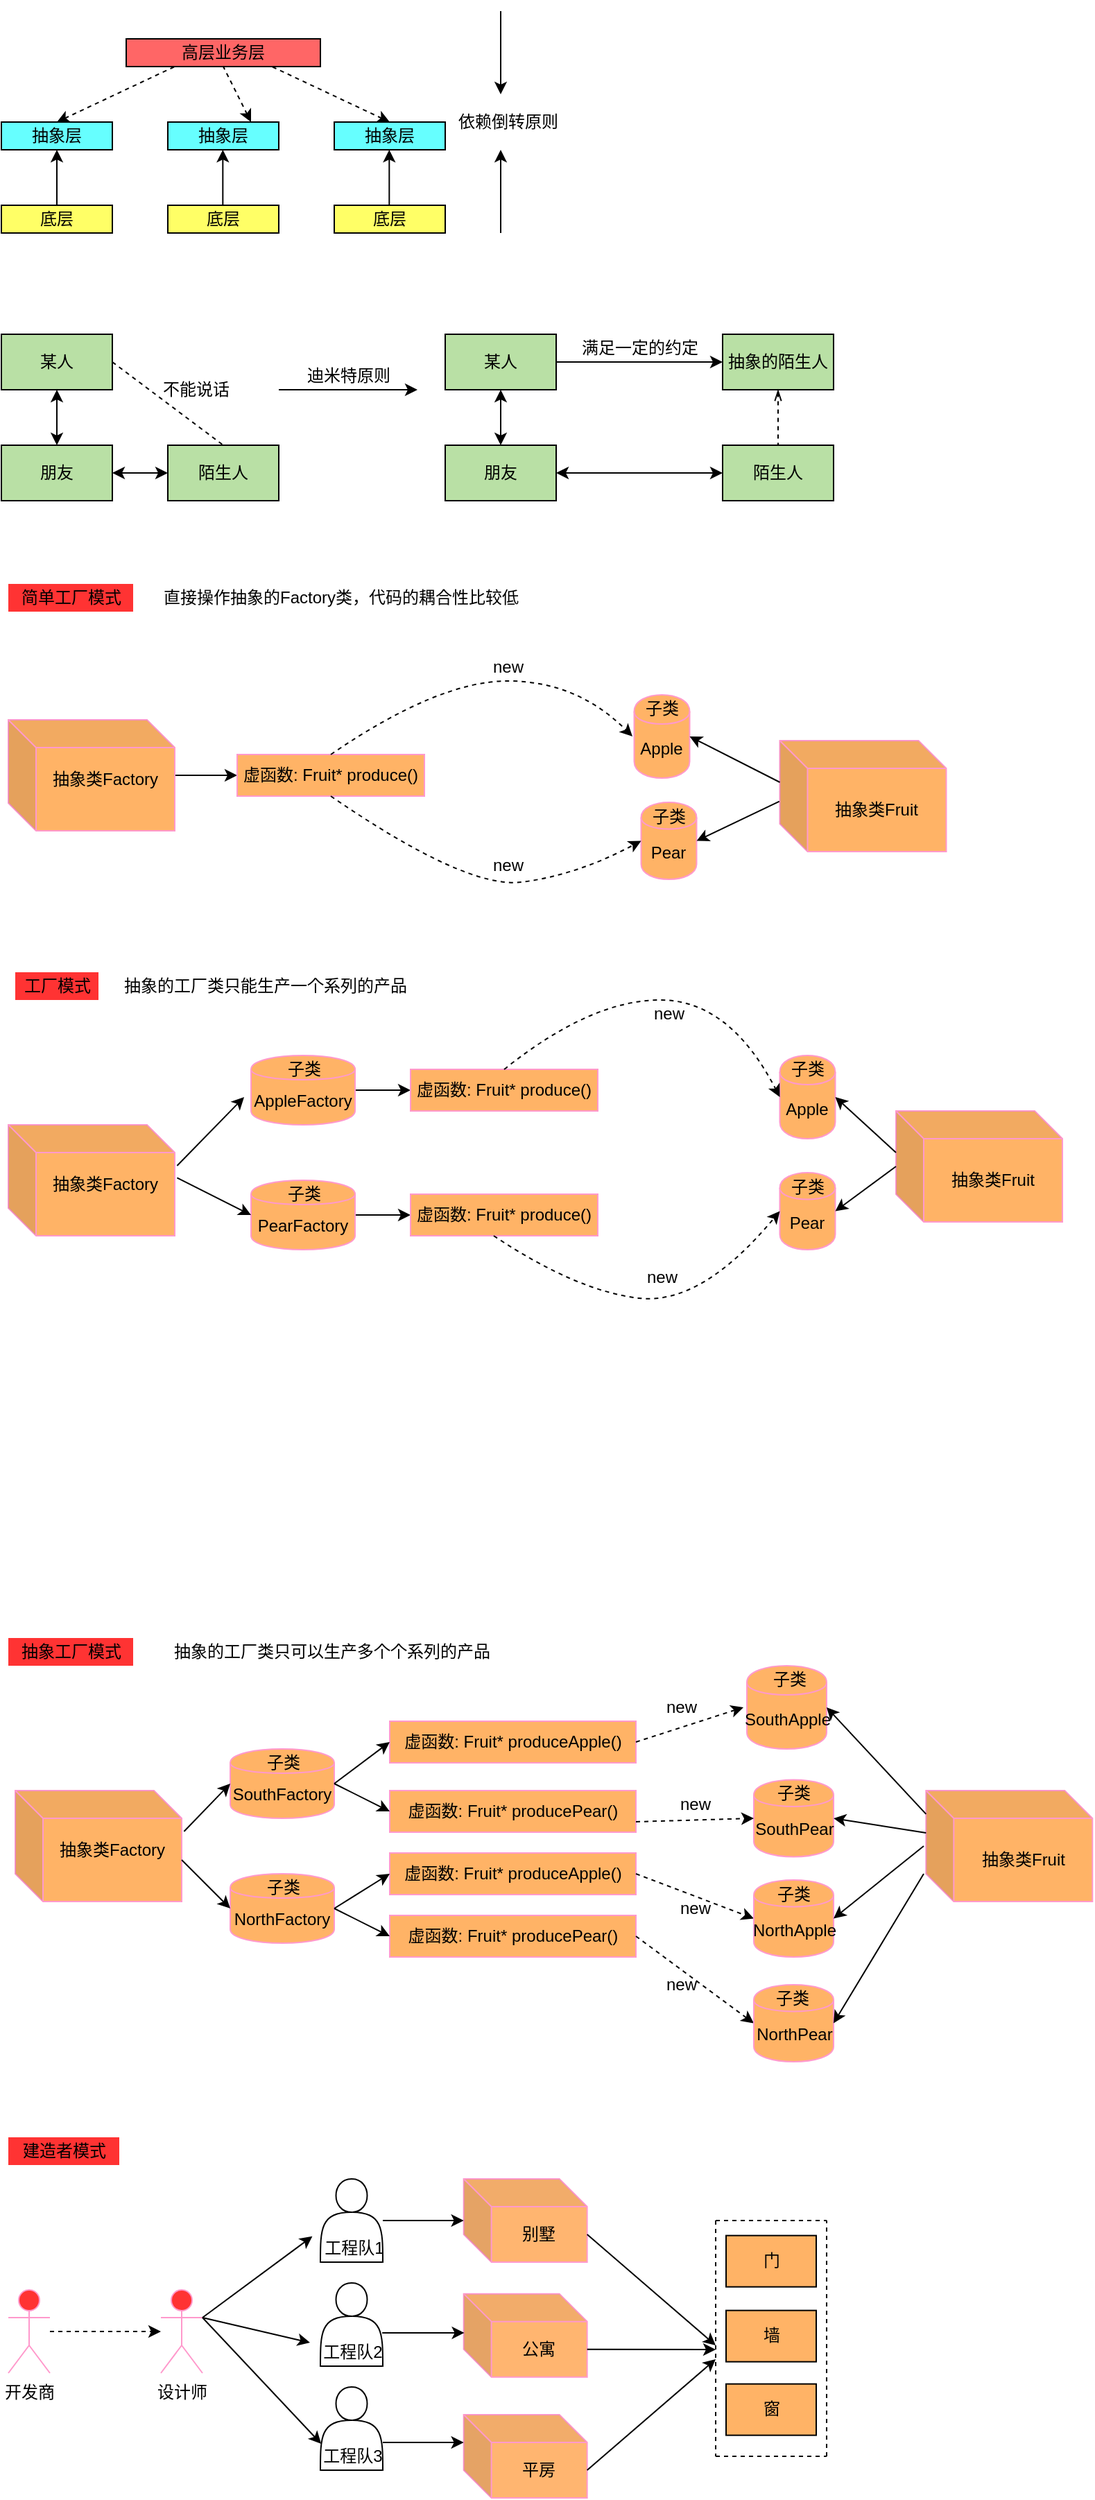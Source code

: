 <mxfile version="12.6.5" type="device"><diagram id="0Rqmov3k4fxTprWcnkDz" name="第 1 页"><mxGraphModel dx="1024" dy="596" grid="1" gridSize="10" guides="1" tooltips="1" connect="1" arrows="1" fold="1" page="1" pageScale="1" pageWidth="827" pageHeight="1169" math="0" shadow="0"><root><mxCell id="0"/><mxCell id="1" parent="0"/><mxCell id="hl5wMHQcUPIi8zYRTDHa-1" value="高层业务层" style="rounded=0;whiteSpace=wrap;html=1;fillColor=#FF6666;" parent="1" vertex="1"><mxGeometry x="125" y="27" width="140" height="20" as="geometry"/></mxCell><mxCell id="hl5wMHQcUPIi8zYRTDHa-2" value="&lt;div style=&quot;color: rgb(212 , 212 , 212) ; background-color: rgb(30 , 30 , 30) ; font-family: &amp;#34;consolas&amp;#34; , &amp;#34;courier new&amp;#34; , monospace ; font-size: 14px ; line-height: 19px ; white-space: pre&quot;&gt;&lt;br&gt;&lt;/div&gt;" style="text;html=1;align=center;verticalAlign=middle;resizable=0;points=[];autosize=1;" parent="1" vertex="1"><mxGeometry x="146" y="77" width="20" height="20" as="geometry"/></mxCell><mxCell id="hl5wMHQcUPIi8zYRTDHa-4" value="抽象层" style="rounded=0;whiteSpace=wrap;html=1;fillColor=#66FFFF;" parent="1" vertex="1"><mxGeometry x="35" y="87" width="80" height="20" as="geometry"/></mxCell><mxCell id="hl5wMHQcUPIi8zYRTDHa-7" value="抽象层" style="rounded=0;whiteSpace=wrap;html=1;fillColor=#66FFFF;" parent="1" vertex="1"><mxGeometry x="155" y="87" width="80" height="20" as="geometry"/></mxCell><mxCell id="hl5wMHQcUPIi8zYRTDHa-8" value="抽象层" style="rounded=0;whiteSpace=wrap;html=1;fillColor=#66FFFF;" parent="1" vertex="1"><mxGeometry x="275.0" y="87" width="80" height="20" as="geometry"/></mxCell><mxCell id="hl5wMHQcUPIi8zYRTDHa-11" value="底层" style="rounded=0;whiteSpace=wrap;html=1;fillColor=#FFFF66;" parent="1" vertex="1"><mxGeometry x="35" y="147" width="80" height="20" as="geometry"/></mxCell><mxCell id="hl5wMHQcUPIi8zYRTDHa-12" value="底层" style="rounded=0;whiteSpace=wrap;html=1;fillColor=#FFFF66;" parent="1" vertex="1"><mxGeometry x="155" y="147" width="80" height="20" as="geometry"/></mxCell><mxCell id="hl5wMHQcUPIi8zYRTDHa-13" value="底层" style="rounded=0;whiteSpace=wrap;html=1;fillColor=#FFFF66;" parent="1" vertex="1"><mxGeometry x="275" y="147" width="80" height="20" as="geometry"/></mxCell><mxCell id="hl5wMHQcUPIi8zYRTDHa-14" value="" style="endArrow=none;dashed=1;html=1;startArrow=classic;startFill=1;exitX=0.75;exitY=0;exitDx=0;exitDy=0;entryX=0.5;entryY=1;entryDx=0;entryDy=0;" parent="1" source="hl5wMHQcUPIi8zYRTDHa-7" target="hl5wMHQcUPIi8zYRTDHa-1" edge="1"><mxGeometry width="50" height="50" relative="1" as="geometry"><mxPoint x="5" y="87" as="sourcePoint"/><mxPoint x="55" y="37" as="targetPoint"/></mxGeometry></mxCell><mxCell id="hl5wMHQcUPIi8zYRTDHa-16" value="" style="endArrow=none;dashed=1;html=1;startArrow=classic;startFill=1;entryX=0.25;entryY=1;entryDx=0;entryDy=0;" parent="1" target="hl5wMHQcUPIi8zYRTDHa-1" edge="1"><mxGeometry width="50" height="50" relative="1" as="geometry"><mxPoint x="75.0" y="87" as="sourcePoint"/><mxPoint x="125.0" y="37" as="targetPoint"/></mxGeometry></mxCell><mxCell id="hl5wMHQcUPIi8zYRTDHa-18" value="" style="endArrow=none;dashed=1;html=1;startArrow=classic;startFill=1;exitX=0.5;exitY=0;exitDx=0;exitDy=0;entryX=0.75;entryY=1;entryDx=0;entryDy=0;" parent="1" source="hl5wMHQcUPIi8zYRTDHa-8" target="hl5wMHQcUPIi8zYRTDHa-1" edge="1"><mxGeometry width="50" height="50" relative="1" as="geometry"><mxPoint x="225" y="97" as="sourcePoint"/><mxPoint x="205" y="57" as="targetPoint"/></mxGeometry></mxCell><mxCell id="hl5wMHQcUPIi8zYRTDHa-19" value="" style="endArrow=classic;html=1;entryX=0.5;entryY=1;entryDx=0;entryDy=0;exitX=0.5;exitY=0;exitDx=0;exitDy=0;" parent="1" source="hl5wMHQcUPIi8zYRTDHa-11" target="hl5wMHQcUPIi8zYRTDHa-4" edge="1"><mxGeometry width="50" height="50" relative="1" as="geometry"><mxPoint x="-25" y="187" as="sourcePoint"/><mxPoint x="25" y="137" as="targetPoint"/></mxGeometry></mxCell><mxCell id="hl5wMHQcUPIi8zYRTDHa-20" value="" style="endArrow=classic;html=1;entryX=0.5;entryY=1;entryDx=0;entryDy=0;exitX=0.5;exitY=0;exitDx=0;exitDy=0;" parent="1" edge="1"><mxGeometry width="50" height="50" relative="1" as="geometry"><mxPoint x="194.66" y="147" as="sourcePoint"/><mxPoint x="194.66" y="107" as="targetPoint"/></mxGeometry></mxCell><mxCell id="hl5wMHQcUPIi8zYRTDHa-21" value="" style="endArrow=classic;html=1;entryX=0.5;entryY=1;entryDx=0;entryDy=0;exitX=0.5;exitY=0;exitDx=0;exitDy=0;" parent="1" edge="1"><mxGeometry width="50" height="50" relative="1" as="geometry"><mxPoint x="314.66" y="147" as="sourcePoint"/><mxPoint x="314.66" y="107" as="targetPoint"/></mxGeometry></mxCell><mxCell id="hl5wMHQcUPIi8zYRTDHa-22" value="" style="endArrow=classic;html=1;" parent="1" edge="1"><mxGeometry width="50" height="50" relative="1" as="geometry"><mxPoint x="395" y="167" as="sourcePoint"/><mxPoint x="395" y="107" as="targetPoint"/></mxGeometry></mxCell><mxCell id="hl5wMHQcUPIi8zYRTDHa-23" value="" style="endArrow=classic;html=1;" parent="1" edge="1"><mxGeometry width="50" height="50" relative="1" as="geometry"><mxPoint x="395" y="7" as="sourcePoint"/><mxPoint x="395" y="67" as="targetPoint"/></mxGeometry></mxCell><mxCell id="hl5wMHQcUPIi8zYRTDHa-24" value="依赖倒转原则" style="text;html=1;align=center;verticalAlign=middle;resizable=0;points=[];autosize=1;rotation=0;" parent="1" vertex="1"><mxGeometry x="355" y="77" width="90" height="20" as="geometry"/></mxCell><mxCell id="hl5wMHQcUPIi8zYRTDHa-27" value="迪米特原则" style="text;html=1;align=center;verticalAlign=middle;resizable=0;points=[];autosize=1;" parent="1" vertex="1"><mxGeometry x="245" y="260" width="80" height="20" as="geometry"/></mxCell><mxCell id="hl5wMHQcUPIi8zYRTDHa-28" value="某人" style="rounded=0;whiteSpace=wrap;html=1;fillColor=#B9E0A5;" parent="1" vertex="1"><mxGeometry x="35" y="240" width="80" height="40" as="geometry"/></mxCell><mxCell id="hl5wMHQcUPIi8zYRTDHa-34" value="" style="edgeStyle=orthogonalEdgeStyle;rounded=0;orthogonalLoop=1;jettySize=auto;html=1;startArrow=classic;startFill=1;" parent="1" source="hl5wMHQcUPIi8zYRTDHa-29" target="hl5wMHQcUPIi8zYRTDHa-30" edge="1"><mxGeometry relative="1" as="geometry"/></mxCell><mxCell id="hl5wMHQcUPIi8zYRTDHa-35" value="" style="edgeStyle=orthogonalEdgeStyle;rounded=0;orthogonalLoop=1;jettySize=auto;html=1;startArrow=classic;startFill=1;" parent="1" source="hl5wMHQcUPIi8zYRTDHa-29" target="hl5wMHQcUPIi8zYRTDHa-28" edge="1"><mxGeometry relative="1" as="geometry"/></mxCell><mxCell id="hl5wMHQcUPIi8zYRTDHa-29" value="朋友" style="rounded=0;whiteSpace=wrap;html=1;fillColor=#B9E0A5;" parent="1" vertex="1"><mxGeometry x="35" y="320" width="80" height="40" as="geometry"/></mxCell><mxCell id="hl5wMHQcUPIi8zYRTDHa-30" value="陌生人" style="rounded=0;whiteSpace=wrap;html=1;fillColor=#B9E0A5;" parent="1" vertex="1"><mxGeometry x="155" y="320" width="80" height="40" as="geometry"/></mxCell><mxCell id="hl5wMHQcUPIi8zYRTDHa-37" value="" style="endArrow=none;dashed=1;html=1;exitX=1;exitY=0.5;exitDx=0;exitDy=0;entryX=0.5;entryY=0;entryDx=0;entryDy=0;" parent="1" source="hl5wMHQcUPIi8zYRTDHa-28" target="hl5wMHQcUPIi8zYRTDHa-30" edge="1"><mxGeometry width="50" height="50" relative="1" as="geometry"><mxPoint x="205" y="310" as="sourcePoint"/><mxPoint x="255" y="260" as="targetPoint"/></mxGeometry></mxCell><mxCell id="hl5wMHQcUPIi8zYRTDHa-38" value="不能说话" style="text;html=1;align=center;verticalAlign=middle;resizable=0;points=[];autosize=1;" parent="1" vertex="1"><mxGeometry x="145" y="270" width="60" height="20" as="geometry"/></mxCell><mxCell id="hl5wMHQcUPIi8zYRTDHa-39" value="某人" style="rounded=0;whiteSpace=wrap;html=1;fillColor=#B9E0A5;" parent="1" vertex="1"><mxGeometry x="355" y="240" width="80" height="40" as="geometry"/></mxCell><mxCell id="hl5wMHQcUPIi8zYRTDHa-40" value="" style="edgeStyle=orthogonalEdgeStyle;rounded=0;orthogonalLoop=1;jettySize=auto;html=1;startArrow=classic;startFill=1;" parent="1" source="hl5wMHQcUPIi8zYRTDHa-42" target="hl5wMHQcUPIi8zYRTDHa-43" edge="1"><mxGeometry relative="1" as="geometry"/></mxCell><mxCell id="hl5wMHQcUPIi8zYRTDHa-41" value="" style="edgeStyle=orthogonalEdgeStyle;rounded=0;orthogonalLoop=1;jettySize=auto;html=1;startArrow=classic;startFill=1;" parent="1" source="hl5wMHQcUPIi8zYRTDHa-42" target="hl5wMHQcUPIi8zYRTDHa-39" edge="1"><mxGeometry relative="1" as="geometry"/></mxCell><mxCell id="hl5wMHQcUPIi8zYRTDHa-42" value="朋友" style="rounded=0;whiteSpace=wrap;html=1;fillColor=#B9E0A5;" parent="1" vertex="1"><mxGeometry x="355" y="320" width="80" height="40" as="geometry"/></mxCell><mxCell id="hl5wMHQcUPIi8zYRTDHa-43" value="陌生人" style="rounded=0;whiteSpace=wrap;html=1;fillColor=#B9E0A5;" parent="1" vertex="1"><mxGeometry x="555" y="320" width="80" height="40" as="geometry"/></mxCell><mxCell id="hl5wMHQcUPIi8zYRTDHa-46" value="抽象的陌生人" style="rounded=0;whiteSpace=wrap;html=1;fillColor=#B9E0A5;" parent="1" vertex="1"><mxGeometry x="555" y="240" width="80" height="40" as="geometry"/></mxCell><mxCell id="hl5wMHQcUPIi8zYRTDHa-47" value="" style="endArrow=none;dashed=1;html=1;entryX=0.5;entryY=0;entryDx=0;entryDy=0;startArrow=openThin;startFill=0;exitX=0.5;exitY=1;exitDx=0;exitDy=0;" parent="1" source="hl5wMHQcUPIi8zYRTDHa-46" target="hl5wMHQcUPIi8zYRTDHa-43" edge="1"><mxGeometry width="50" height="50" relative="1" as="geometry"><mxPoint x="625" y="300" as="sourcePoint"/><mxPoint x="675" y="300" as="targetPoint"/></mxGeometry></mxCell><mxCell id="hl5wMHQcUPIi8zYRTDHa-53" value="" style="endArrow=classic;html=1;exitX=1;exitY=0.5;exitDx=0;exitDy=0;entryX=0;entryY=0.5;entryDx=0;entryDy=0;" parent="1" source="hl5wMHQcUPIi8zYRTDHa-39" target="hl5wMHQcUPIi8zYRTDHa-46" edge="1"><mxGeometry width="50" height="50" relative="1" as="geometry"><mxPoint x="455" y="300" as="sourcePoint"/><mxPoint x="505" y="250" as="targetPoint"/></mxGeometry></mxCell><mxCell id="hl5wMHQcUPIi8zYRTDHa-54" value="" style="endArrow=classic;html=1;" parent="1" edge="1"><mxGeometry width="50" height="50" relative="1" as="geometry"><mxPoint x="235" y="280" as="sourcePoint"/><mxPoint x="335" y="280" as="targetPoint"/></mxGeometry></mxCell><mxCell id="hl5wMHQcUPIi8zYRTDHa-55" value="满足一定的约定" style="text;html=1;align=center;verticalAlign=middle;resizable=0;points=[];autosize=1;" parent="1" vertex="1"><mxGeometry x="445" y="240" width="100" height="20" as="geometry"/></mxCell><mxCell id="uh3SBF58TxBP9ncWVFRR-1" value="简单工厂模式" style="text;html=1;align=center;verticalAlign=middle;resizable=0;points=[];autosize=1;fillColor=#FF3333;" parent="1" vertex="1"><mxGeometry x="40" y="420" width="90" height="20" as="geometry"/></mxCell><mxCell id="uh3SBF58TxBP9ncWVFRR-2" value="抽象类Fruit" style="shape=cube;whiteSpace=wrap;html=1;boundedLbl=1;backgroundOutline=1;darkOpacity=0.05;darkOpacity2=0.1;fillColor=#FFB366;shadow=0;strokeColor=#FF99CC;" parent="1" vertex="1"><mxGeometry x="596.25" y="533" width="120" height="80" as="geometry"/></mxCell><mxCell id="uh3SBF58TxBP9ncWVFRR-3" value="Apple" style="shape=cylinder;whiteSpace=wrap;html=1;boundedLbl=1;backgroundOutline=1;shadow=0;strokeColor=#FF99CC;fillColor=#FFB366;" parent="1" vertex="1"><mxGeometry x="491.25" y="500" width="40" height="60" as="geometry"/></mxCell><mxCell id="uh3SBF58TxBP9ncWVFRR-5" value="Pear" style="shape=cylinder;whiteSpace=wrap;html=1;boundedLbl=1;backgroundOutline=1;shadow=0;strokeColor=#FF99CC;fillColor=#FFB366;" parent="1" vertex="1"><mxGeometry x="496.25" y="577.5" width="40" height="55.5" as="geometry"/></mxCell><mxCell id="uh3SBF58TxBP9ncWVFRR-7" value="" style="endArrow=classic;html=1;entryX=1;entryY=0.5;entryDx=0;entryDy=0;exitX=0;exitY=0;exitDx=0;exitDy=30;exitPerimeter=0;" parent="1" source="uh3SBF58TxBP9ncWVFRR-2" target="uh3SBF58TxBP9ncWVFRR-3" edge="1"><mxGeometry width="50" height="50" relative="1" as="geometry"><mxPoint x="586.25" y="560" as="sourcePoint"/><mxPoint x="766.25" y="503" as="targetPoint"/></mxGeometry></mxCell><mxCell id="uh3SBF58TxBP9ncWVFRR-8" value="" style="endArrow=classic;html=1;exitX=-0.003;exitY=0.548;exitDx=0;exitDy=0;exitPerimeter=0;entryX=1;entryY=0.5;entryDx=0;entryDy=0;" parent="1" source="uh3SBF58TxBP9ncWVFRR-2" target="uh3SBF58TxBP9ncWVFRR-5" edge="1"><mxGeometry width="50" height="50" relative="1" as="geometry"><mxPoint x="736.25" y="603" as="sourcePoint"/><mxPoint x="786.25" y="553" as="targetPoint"/></mxGeometry></mxCell><mxCell id="uh3SBF58TxBP9ncWVFRR-41" value="" style="edgeStyle=orthogonalEdgeStyle;rounded=0;orthogonalLoop=1;jettySize=auto;html=1;" parent="1" source="uh3SBF58TxBP9ncWVFRR-9" target="uh3SBF58TxBP9ncWVFRR-40" edge="1"><mxGeometry relative="1" as="geometry"/></mxCell><mxCell id="uh3SBF58TxBP9ncWVFRR-9" value="抽象类Factory&lt;br&gt;&lt;div&gt;&lt;br&gt;&lt;/div&gt;" style="shape=cube;whiteSpace=wrap;html=1;boundedLbl=1;backgroundOutline=1;darkOpacity=0.05;darkOpacity2=0.1;fillColor=#FFB366;shadow=0;strokeColor=#FF99CC;" parent="1" vertex="1"><mxGeometry x="40" y="518" width="120" height="80" as="geometry"/></mxCell><mxCell id="uh3SBF58TxBP9ncWVFRR-10" value="&lt;div style=&quot;text-align: justify&quot;&gt;&lt;br&gt;&lt;/div&gt;" style="text;html=1;align=center;verticalAlign=middle;resizable=0;points=[];autosize=1;spacingTop=0;spacing=5;" parent="1" vertex="1"><mxGeometry x="486.25" y="575" width="30" height="30" as="geometry"/></mxCell><mxCell id="uh3SBF58TxBP9ncWVFRR-16" value="new" style="text;html=1;align=center;verticalAlign=middle;resizable=0;points=[];autosize=1;" parent="1" vertex="1"><mxGeometry x="380" y="470" width="40" height="20" as="geometry"/></mxCell><mxCell id="uh3SBF58TxBP9ncWVFRR-18" value="new" style="text;html=1;align=center;verticalAlign=middle;resizable=0;points=[];autosize=1;" parent="1" vertex="1"><mxGeometry x="380" y="613" width="40" height="20" as="geometry"/></mxCell><mxCell id="uh3SBF58TxBP9ncWVFRR-19" value="工厂模式" style="text;html=1;align=center;verticalAlign=middle;resizable=0;points=[];autosize=1;fillColor=#FF3333;" parent="1" vertex="1"><mxGeometry x="45" y="700" width="60" height="20" as="geometry"/></mxCell><mxCell id="uh3SBF58TxBP9ncWVFRR-21" value="抽象类Fruit" style="shape=cube;whiteSpace=wrap;html=1;boundedLbl=1;backgroundOutline=1;darkOpacity=0.05;darkOpacity2=0.1;fillColor=#FFB366;shadow=0;strokeColor=#FF99CC;" parent="1" vertex="1"><mxGeometry x="680" y="800" width="120" height="80" as="geometry"/></mxCell><mxCell id="uh3SBF58TxBP9ncWVFRR-22" value="Apple" style="shape=cylinder;whiteSpace=wrap;html=1;boundedLbl=1;backgroundOutline=1;shadow=0;strokeColor=#FF99CC;fillColor=#FFB366;" parent="1" vertex="1"><mxGeometry x="596.25" y="760" width="40" height="60" as="geometry"/></mxCell><mxCell id="uh3SBF58TxBP9ncWVFRR-23" value="Pear" style="shape=cylinder;whiteSpace=wrap;html=1;boundedLbl=1;backgroundOutline=1;shadow=0;strokeColor=#FF99CC;fillColor=#FFB366;" parent="1" vertex="1"><mxGeometry x="596.25" y="844.5" width="40" height="55.5" as="geometry"/></mxCell><mxCell id="uh3SBF58TxBP9ncWVFRR-26" value="直接操作抽象的Factory类，代码的耦合性比较低" style="text;html=1;align=left;verticalAlign=middle;resizable=0;points=[];autosize=1;" parent="1" vertex="1"><mxGeometry x="150" y="420" width="270" height="20" as="geometry"/></mxCell><mxCell id="uh3SBF58TxBP9ncWVFRR-27" value="抽象类Factory&lt;br&gt;&lt;div&gt;&lt;br&gt;&lt;/div&gt;" style="shape=cube;whiteSpace=wrap;html=1;boundedLbl=1;backgroundOutline=1;darkOpacity=0.05;darkOpacity2=0.1;fillColor=#FFB366;shadow=0;strokeColor=#FF99CC;" parent="1" vertex="1"><mxGeometry x="40" y="810" width="120" height="80" as="geometry"/></mxCell><mxCell id="uh3SBF58TxBP9ncWVFRR-45" value="" style="edgeStyle=orthogonalEdgeStyle;rounded=0;orthogonalLoop=1;jettySize=auto;html=1;" parent="1" source="uh3SBF58TxBP9ncWVFRR-28" target="uh3SBF58TxBP9ncWVFRR-44" edge="1"><mxGeometry relative="1" as="geometry"/></mxCell><mxCell id="uh3SBF58TxBP9ncWVFRR-28" value="AppleFactory" style="shape=cylinder;whiteSpace=wrap;html=1;boundedLbl=1;backgroundOutline=1;shadow=0;strokeColor=#FF99CC;fillColor=#FFB366;" parent="1" vertex="1"><mxGeometry x="215" y="760" width="75" height="50" as="geometry"/></mxCell><mxCell id="uh3SBF58TxBP9ncWVFRR-47" value="" style="edgeStyle=orthogonalEdgeStyle;rounded=0;orthogonalLoop=1;jettySize=auto;html=1;" parent="1" source="uh3SBF58TxBP9ncWVFRR-30" target="uh3SBF58TxBP9ncWVFRR-46" edge="1"><mxGeometry relative="1" as="geometry"/></mxCell><mxCell id="uh3SBF58TxBP9ncWVFRR-30" value="PearFactory" style="shape=cylinder;whiteSpace=wrap;html=1;boundedLbl=1;backgroundOutline=1;shadow=0;strokeColor=#FF99CC;fillColor=#FFB366;" parent="1" vertex="1"><mxGeometry x="215" y="850" width="75" height="50" as="geometry"/></mxCell><mxCell id="uh3SBF58TxBP9ncWVFRR-31" value="子类" style="text;html=1;align=center;verticalAlign=middle;resizable=0;points=[];autosize=1;" parent="1" vertex="1"><mxGeometry x="232.5" y="850" width="40" height="20" as="geometry"/></mxCell><mxCell id="uh3SBF58TxBP9ncWVFRR-32" value="子类" style="text;html=1;align=center;verticalAlign=middle;resizable=0;points=[];autosize=1;" parent="1" vertex="1"><mxGeometry x="232.5" y="760" width="40" height="20" as="geometry"/></mxCell><mxCell id="uh3SBF58TxBP9ncWVFRR-33" value="子类" style="text;html=1;align=center;verticalAlign=middle;resizable=0;points=[];autosize=1;" parent="1" vertex="1"><mxGeometry x="491.25" y="500" width="40" height="20" as="geometry"/></mxCell><mxCell id="uh3SBF58TxBP9ncWVFRR-34" value="子类" style="text;html=1;align=center;verticalAlign=middle;resizable=0;points=[];autosize=1;" parent="1" vertex="1"><mxGeometry x="496.25" y="578" width="40" height="20" as="geometry"/></mxCell><mxCell id="uh3SBF58TxBP9ncWVFRR-35" value="子类" style="text;html=1;align=center;verticalAlign=middle;resizable=0;points=[];autosize=1;" parent="1" vertex="1"><mxGeometry x="596.25" y="844.5" width="40" height="20" as="geometry"/></mxCell><mxCell id="uh3SBF58TxBP9ncWVFRR-36" value="子类" style="text;html=1;align=center;verticalAlign=middle;resizable=0;points=[];autosize=1;" parent="1" vertex="1"><mxGeometry x="596.25" y="760" width="40" height="20" as="geometry"/></mxCell><mxCell id="uh3SBF58TxBP9ncWVFRR-37" value="" style="endArrow=classic;html=1;exitX=1.014;exitY=0.369;exitDx=0;exitDy=0;exitPerimeter=0;" parent="1" source="uh3SBF58TxBP9ncWVFRR-27" edge="1"><mxGeometry width="50" height="50" relative="1" as="geometry"><mxPoint x="170" y="840" as="sourcePoint"/><mxPoint x="210" y="790" as="targetPoint"/></mxGeometry></mxCell><mxCell id="uh3SBF58TxBP9ncWVFRR-38" value="" style="endArrow=classic;html=1;exitX=1.014;exitY=0.477;exitDx=0;exitDy=0;exitPerimeter=0;entryX=0;entryY=0.5;entryDx=0;entryDy=0;" parent="1" source="uh3SBF58TxBP9ncWVFRR-27" target="uh3SBF58TxBP9ncWVFRR-30" edge="1"><mxGeometry width="50" height="50" relative="1" as="geometry"><mxPoint x="140" y="920" as="sourcePoint"/><mxPoint x="190" y="870" as="targetPoint"/></mxGeometry></mxCell><mxCell id="uh3SBF58TxBP9ncWVFRR-40" value="虚函数: Fruit* produce()" style="rounded=0;whiteSpace=wrap;html=1;shadow=0;strokeColor=#FF99CC;fillColor=#FFB366;" parent="1" vertex="1"><mxGeometry x="205" y="543" width="135" height="30" as="geometry"/></mxCell><mxCell id="uh3SBF58TxBP9ncWVFRR-44" value="虚函数: Fruit* produce()" style="rounded=0;whiteSpace=wrap;html=1;shadow=0;strokeColor=#FF99CC;fillColor=#FFB366;" parent="1" vertex="1"><mxGeometry x="330" y="770" width="135" height="30" as="geometry"/></mxCell><mxCell id="uh3SBF58TxBP9ncWVFRR-46" value="虚函数: Fruit* produce()" style="rounded=0;whiteSpace=wrap;html=1;shadow=0;strokeColor=#FF99CC;fillColor=#FFB366;" parent="1" vertex="1"><mxGeometry x="330" y="860" width="135" height="30" as="geometry"/></mxCell><mxCell id="uh3SBF58TxBP9ncWVFRR-51" value="new" style="text;html=1;align=center;verticalAlign=middle;resizable=0;points=[];autosize=1;" parent="1" vertex="1"><mxGeometry x="496.25" y="720" width="40" height="20" as="geometry"/></mxCell><mxCell id="uh3SBF58TxBP9ncWVFRR-52" value="new" style="text;html=1;align=center;verticalAlign=middle;resizable=0;points=[];autosize=1;" parent="1" vertex="1"><mxGeometry x="491.25" y="910" width="40" height="20" as="geometry"/></mxCell><mxCell id="uh3SBF58TxBP9ncWVFRR-53" value="抽象工厂模式" style="text;html=1;align=center;verticalAlign=middle;resizable=0;points=[];autosize=1;fillColor=#FF3333;" parent="1" vertex="1"><mxGeometry x="40" y="1180" width="90" height="20" as="geometry"/></mxCell><mxCell id="uh3SBF58TxBP9ncWVFRR-55" value="抽象类Fruit" style="shape=cube;whiteSpace=wrap;html=1;boundedLbl=1;backgroundOutline=1;darkOpacity=0.05;darkOpacity2=0.1;fillColor=#FFB366;shadow=0;strokeColor=#FF99CC;" parent="1" vertex="1"><mxGeometry x="701.67" y="1290" width="120" height="80" as="geometry"/></mxCell><mxCell id="uh3SBF58TxBP9ncWVFRR-56" value="SouthApple" style="shape=cylinder;whiteSpace=wrap;html=1;boundedLbl=1;backgroundOutline=1;shadow=0;strokeColor=#FF99CC;fillColor=#FFB366;" parent="1" vertex="1"><mxGeometry x="572.5" y="1200" width="57.5" height="60" as="geometry"/></mxCell><mxCell id="uh3SBF58TxBP9ncWVFRR-57" value="SouthPear" style="shape=cylinder;whiteSpace=wrap;html=1;boundedLbl=1;backgroundOutline=1;shadow=0;strokeColor=#FF99CC;fillColor=#FFB366;" parent="1" vertex="1"><mxGeometry x="577.5" y="1282.25" width="57.5" height="55.5" as="geometry"/></mxCell><mxCell id="uh3SBF58TxBP9ncWVFRR-58" value="" style="endArrow=classic;html=1;entryX=1;entryY=0.5;entryDx=0;entryDy=0;exitX=0;exitY=0.212;exitDx=0;exitDy=0;exitPerimeter=0;" parent="1" source="uh3SBF58TxBP9ncWVFRR-55" target="uh3SBF58TxBP9ncWVFRR-56" edge="1"><mxGeometry width="50" height="50" relative="1" as="geometry"><mxPoint x="712.5" y="1340" as="sourcePoint"/><mxPoint x="592.5" y="1270" as="targetPoint"/></mxGeometry></mxCell><mxCell id="uh3SBF58TxBP9ncWVFRR-59" value="" style="endArrow=classic;html=1;entryX=1;entryY=0.5;entryDx=0;entryDy=0;" parent="1" source="uh3SBF58TxBP9ncWVFRR-55" target="uh3SBF58TxBP9ncWVFRR-57" edge="1"><mxGeometry width="50" height="50" relative="1" as="geometry"><mxPoint x="562.5" y="1370" as="sourcePoint"/><mxPoint x="612.5" y="1320" as="targetPoint"/></mxGeometry></mxCell><mxCell id="uh3SBF58TxBP9ncWVFRR-60" value="抽象类Factory&lt;br&gt;&lt;div&gt;&lt;br&gt;&lt;/div&gt;" style="shape=cube;whiteSpace=wrap;html=1;boundedLbl=1;backgroundOutline=1;darkOpacity=0.05;darkOpacity2=0.1;fillColor=#FFB366;shadow=0;strokeColor=#FF99CC;" parent="1" vertex="1"><mxGeometry x="45" y="1290" width="120" height="80" as="geometry"/></mxCell><mxCell id="uh3SBF58TxBP9ncWVFRR-62" value="SouthFactory" style="shape=cylinder;whiteSpace=wrap;html=1;boundedLbl=1;backgroundOutline=1;shadow=0;strokeColor=#FF99CC;fillColor=#FFB366;" parent="1" vertex="1"><mxGeometry x="200" y="1260" width="75" height="50" as="geometry"/></mxCell><mxCell id="uh3SBF58TxBP9ncWVFRR-64" value="NorthFactory" style="shape=cylinder;whiteSpace=wrap;html=1;boundedLbl=1;backgroundOutline=1;shadow=0;strokeColor=#FF99CC;fillColor=#FFB366;" parent="1" vertex="1"><mxGeometry x="200" y="1350" width="75" height="50" as="geometry"/></mxCell><mxCell id="uh3SBF58TxBP9ncWVFRR-65" value="子类" style="text;html=1;align=center;verticalAlign=middle;resizable=0;points=[];autosize=1;" parent="1" vertex="1"><mxGeometry x="217.5" y="1350" width="40" height="20" as="geometry"/></mxCell><mxCell id="uh3SBF58TxBP9ncWVFRR-66" value="子类" style="text;html=1;align=center;verticalAlign=middle;resizable=0;points=[];autosize=1;" parent="1" vertex="1"><mxGeometry x="217.5" y="1260" width="40" height="20" as="geometry"/></mxCell><mxCell id="uh3SBF58TxBP9ncWVFRR-67" value="子类" style="text;html=1;align=center;verticalAlign=middle;resizable=0;points=[];autosize=1;" parent="1" vertex="1"><mxGeometry x="586.25" y="1282.25" width="40" height="20" as="geometry"/></mxCell><mxCell id="uh3SBF58TxBP9ncWVFRR-68" value="子类" style="text;html=1;align=center;verticalAlign=middle;resizable=0;points=[];autosize=1;" parent="1" vertex="1"><mxGeometry x="582.5" y="1200" width="40" height="20" as="geometry"/></mxCell><mxCell id="uh3SBF58TxBP9ncWVFRR-69" value="" style="endArrow=classic;html=1;exitX=1.014;exitY=0.369;exitDx=0;exitDy=0;exitPerimeter=0;entryX=0;entryY=0.5;entryDx=0;entryDy=0;" parent="1" source="uh3SBF58TxBP9ncWVFRR-60" target="uh3SBF58TxBP9ncWVFRR-62" edge="1"><mxGeometry width="50" height="50" relative="1" as="geometry"><mxPoint x="175" y="1340" as="sourcePoint"/><mxPoint x="215" y="1290" as="targetPoint"/></mxGeometry></mxCell><mxCell id="uh3SBF58TxBP9ncWVFRR-70" value="" style="endArrow=classic;html=1;exitX=0;exitY=0;exitDx=120;exitDy=50;exitPerimeter=0;entryX=0;entryY=0.5;entryDx=0;entryDy=0;" parent="1" source="uh3SBF58TxBP9ncWVFRR-60" target="uh3SBF58TxBP9ncWVFRR-64" edge="1"><mxGeometry width="50" height="50" relative="1" as="geometry"><mxPoint x="145" y="1420" as="sourcePoint"/><mxPoint x="195" y="1370" as="targetPoint"/></mxGeometry></mxCell><mxCell id="uh3SBF58TxBP9ncWVFRR-71" value="虚函数: Fruit* produceApple()" style="rounded=0;whiteSpace=wrap;html=1;shadow=0;strokeColor=#FF99CC;fillColor=#FFB366;" parent="1" vertex="1"><mxGeometry x="315" y="1240" width="177.5" height="30" as="geometry"/></mxCell><mxCell id="uh3SBF58TxBP9ncWVFRR-75" value="new" style="text;html=1;align=center;verticalAlign=middle;resizable=0;points=[];autosize=1;" parent="1" vertex="1"><mxGeometry x="505" y="1420" width="40" height="20" as="geometry"/></mxCell><mxCell id="uh3SBF58TxBP9ncWVFRR-76" value="new" style="text;html=1;align=center;verticalAlign=middle;resizable=0;points=[];autosize=1;" parent="1" vertex="1"><mxGeometry x="505" y="1220" width="40" height="20" as="geometry"/></mxCell><mxCell id="uh3SBF58TxBP9ncWVFRR-80" value="抽象的工厂类只能生产一个系列的产品" style="text;html=1;align=center;verticalAlign=middle;resizable=0;points=[];autosize=1;" parent="1" vertex="1"><mxGeometry x="115" y="700" width="220" height="20" as="geometry"/></mxCell><mxCell id="uh3SBF58TxBP9ncWVFRR-81" value="抽象的工厂类只可以生产多个个系列的产品" style="text;html=1;align=center;verticalAlign=middle;resizable=0;points=[];autosize=1;" parent="1" vertex="1"><mxGeometry x="152.5" y="1180" width="240" height="20" as="geometry"/></mxCell><mxCell id="uh3SBF58TxBP9ncWVFRR-82" value="虚函数: Fruit* producePear()" style="rounded=0;whiteSpace=wrap;html=1;shadow=0;strokeColor=#FF99CC;fillColor=#FFB366;" parent="1" vertex="1"><mxGeometry x="315" y="1290" width="177.5" height="30" as="geometry"/></mxCell><mxCell id="uh3SBF58TxBP9ncWVFRR-86" value="虚函数: Fruit* produceApple()" style="rounded=0;whiteSpace=wrap;html=1;shadow=0;strokeColor=#FF99CC;fillColor=#FFB366;" parent="1" vertex="1"><mxGeometry x="315" y="1335" width="177.5" height="30" as="geometry"/></mxCell><mxCell id="uh3SBF58TxBP9ncWVFRR-87" value="虚函数: Fruit* producePear()" style="rounded=0;whiteSpace=wrap;html=1;shadow=0;strokeColor=#FF99CC;fillColor=#FFB366;" parent="1" vertex="1"><mxGeometry x="315" y="1380" width="177.5" height="30" as="geometry"/></mxCell><mxCell id="uh3SBF58TxBP9ncWVFRR-88" value="" style="endArrow=classic;html=1;exitX=1;exitY=0.5;exitDx=0;exitDy=0;entryX=0;entryY=0.5;entryDx=0;entryDy=0;" parent="1" source="uh3SBF58TxBP9ncWVFRR-62" target="uh3SBF58TxBP9ncWVFRR-71" edge="1"><mxGeometry width="50" height="50" relative="1" as="geometry"><mxPoint x="285" y="1310" as="sourcePoint"/><mxPoint x="335" y="1260" as="targetPoint"/></mxGeometry></mxCell><mxCell id="uh3SBF58TxBP9ncWVFRR-89" value="" style="endArrow=classic;html=1;exitX=1;exitY=0.5;exitDx=0;exitDy=0;entryX=0;entryY=0.5;entryDx=0;entryDy=0;" parent="1" source="uh3SBF58TxBP9ncWVFRR-62" target="uh3SBF58TxBP9ncWVFRR-82" edge="1"><mxGeometry width="50" height="50" relative="1" as="geometry"><mxPoint x="355" y="1360" as="sourcePoint"/><mxPoint x="405" y="1310" as="targetPoint"/></mxGeometry></mxCell><mxCell id="uh3SBF58TxBP9ncWVFRR-90" value="" style="endArrow=classic;html=1;exitX=1;exitY=0.5;exitDx=0;exitDy=0;entryX=0;entryY=0.5;entryDx=0;entryDy=0;" parent="1" source="uh3SBF58TxBP9ncWVFRR-64" target="uh3SBF58TxBP9ncWVFRR-86" edge="1"><mxGeometry width="50" height="50" relative="1" as="geometry"><mxPoint x="285" y="1295" as="sourcePoint"/><mxPoint x="325" y="1265" as="targetPoint"/></mxGeometry></mxCell><mxCell id="uh3SBF58TxBP9ncWVFRR-91" value="" style="endArrow=classic;html=1;exitX=1;exitY=0.5;exitDx=0;exitDy=0;entryX=0;entryY=0.5;entryDx=0;entryDy=0;" parent="1" source="uh3SBF58TxBP9ncWVFRR-64" target="uh3SBF58TxBP9ncWVFRR-87" edge="1"><mxGeometry width="50" height="50" relative="1" as="geometry"><mxPoint x="325" y="1490" as="sourcePoint"/><mxPoint x="375" y="1440" as="targetPoint"/></mxGeometry></mxCell><mxCell id="uh3SBF58TxBP9ncWVFRR-94" value="" style="endArrow=classic;dashed=1;html=1;exitX=1;exitY=0.5;exitDx=0;exitDy=0;startArrow=none;startFill=0;endFill=1;" parent="1" source="uh3SBF58TxBP9ncWVFRR-71" edge="1"><mxGeometry width="50" height="50" relative="1" as="geometry"><mxPoint x="540" y="1280" as="sourcePoint"/><mxPoint x="570" y="1230" as="targetPoint"/></mxGeometry></mxCell><mxCell id="uh3SBF58TxBP9ncWVFRR-95" value="" style="endArrow=classic;dashed=1;html=1;exitX=1;exitY=0.5;exitDx=0;exitDy=0;endFill=1;entryX=0;entryY=0.5;entryDx=0;entryDy=0;" parent="1" source="uh3SBF58TxBP9ncWVFRR-86" target="uh3SBF58TxBP9ncWVFRR-101" edge="1"><mxGeometry width="50" height="50" relative="1" as="geometry"><mxPoint x="510" y="1370" as="sourcePoint"/><mxPoint x="580" y="1300" as="targetPoint"/></mxGeometry></mxCell><mxCell id="uh3SBF58TxBP9ncWVFRR-96" value="" style="endArrow=classic;dashed=1;html=1;exitX=1;exitY=0.75;exitDx=0;exitDy=0;entryX=0;entryY=0.5;entryDx=0;entryDy=0;endFill=1;" parent="1" source="uh3SBF58TxBP9ncWVFRR-82" target="uh3SBF58TxBP9ncWVFRR-57" edge="1"><mxGeometry width="50" height="50" relative="1" as="geometry"><mxPoint x="550" y="1470" as="sourcePoint"/><mxPoint x="600" y="1420" as="targetPoint"/></mxGeometry></mxCell><mxCell id="uh3SBF58TxBP9ncWVFRR-97" value="" style="endArrow=classic;dashed=1;html=1;exitX=1;exitY=0.5;exitDx=0;exitDy=0;endFill=1;entryX=0;entryY=0.5;entryDx=0;entryDy=0;" parent="1" source="uh3SBF58TxBP9ncWVFRR-87" target="uh3SBF58TxBP9ncWVFRR-103" edge="1"><mxGeometry width="50" height="50" relative="1" as="geometry"><mxPoint x="530" y="1440" as="sourcePoint"/><mxPoint x="580" y="1380" as="targetPoint"/></mxGeometry></mxCell><mxCell id="uh3SBF58TxBP9ncWVFRR-98" value="new" style="text;html=1;align=center;verticalAlign=middle;resizable=0;points=[];autosize=1;" parent="1" vertex="1"><mxGeometry x="515" y="1290" width="40" height="20" as="geometry"/></mxCell><mxCell id="uh3SBF58TxBP9ncWVFRR-99" value="new" style="text;html=1;align=center;verticalAlign=middle;resizable=0;points=[];autosize=1;" parent="1" vertex="1"><mxGeometry x="515" y="1365" width="40" height="20" as="geometry"/></mxCell><mxCell id="uh3SBF58TxBP9ncWVFRR-101" value="NorthApple" style="shape=cylinder;whiteSpace=wrap;html=1;boundedLbl=1;backgroundOutline=1;shadow=0;strokeColor=#FF99CC;fillColor=#FFB366;" parent="1" vertex="1"><mxGeometry x="577.5" y="1354.5" width="57.5" height="55.5" as="geometry"/></mxCell><mxCell id="uh3SBF58TxBP9ncWVFRR-102" value="子类" style="text;html=1;align=center;verticalAlign=middle;resizable=0;points=[];autosize=1;" parent="1" vertex="1"><mxGeometry x="586.25" y="1354.5" width="40" height="20" as="geometry"/></mxCell><mxCell id="uh3SBF58TxBP9ncWVFRR-103" value="NorthPear" style="shape=cylinder;whiteSpace=wrap;html=1;boundedLbl=1;backgroundOutline=1;shadow=0;strokeColor=#FF99CC;fillColor=#FFB366;" parent="1" vertex="1"><mxGeometry x="577.5" y="1430" width="57.5" height="55.5" as="geometry"/></mxCell><mxCell id="uh3SBF58TxBP9ncWVFRR-104" value="子类" style="text;html=1;align=center;verticalAlign=middle;resizable=0;points=[];autosize=1;" parent="1" vertex="1"><mxGeometry x="585" y="1430" width="40" height="20" as="geometry"/></mxCell><mxCell id="uh3SBF58TxBP9ncWVFRR-105" value="" style="endArrow=classic;html=1;entryX=1;entryY=0.5;entryDx=0;entryDy=0;" parent="1" target="uh3SBF58TxBP9ncWVFRR-103" edge="1"><mxGeometry width="50" height="50" relative="1" as="geometry"><mxPoint x="700" y="1350" as="sourcePoint"/><mxPoint x="740" y="1420" as="targetPoint"/></mxGeometry></mxCell><mxCell id="uh3SBF58TxBP9ncWVFRR-106" value="" style="endArrow=classic;html=1;entryX=1;entryY=0.5;entryDx=0;entryDy=0;" parent="1" target="uh3SBF58TxBP9ncWVFRR-101" edge="1"><mxGeometry width="50" height="50" relative="1" as="geometry"><mxPoint x="700" y="1330" as="sourcePoint"/><mxPoint x="740" y="1410" as="targetPoint"/></mxGeometry></mxCell><mxCell id="uh3SBF58TxBP9ncWVFRR-110" value="" style="curved=1;endArrow=classic;html=1;exitX=0.5;exitY=0;exitDx=0;exitDy=0;dashed=1;" parent="1" source="uh3SBF58TxBP9ncWVFRR-40" edge="1"><mxGeometry width="50" height="50" relative="1" as="geometry"><mxPoint x="390" y="530" as="sourcePoint"/><mxPoint x="490" y="530" as="targetPoint"/><Array as="points"><mxPoint x="350" y="490"/><mxPoint x="450" y="490"/></Array></mxGeometry></mxCell><mxCell id="uh3SBF58TxBP9ncWVFRR-111" value="" style="curved=1;endArrow=classic;html=1;exitX=0.5;exitY=1;exitDx=0;exitDy=0;entryX=0;entryY=0.5;entryDx=0;entryDy=0;dashed=1;" parent="1" source="uh3SBF58TxBP9ncWVFRR-40" target="uh3SBF58TxBP9ncWVFRR-5" edge="1"><mxGeometry width="50" height="50" relative="1" as="geometry"><mxPoint x="410" y="630" as="sourcePoint"/><mxPoint x="460" y="580" as="targetPoint"/><Array as="points"><mxPoint x="370" y="640"/><mxPoint x="450" y="630"/></Array></mxGeometry></mxCell><mxCell id="uh3SBF58TxBP9ncWVFRR-112" value="" style="endArrow=classic;html=1;entryX=1;entryY=0.5;entryDx=0;entryDy=0;exitX=0;exitY=0;exitDx=0;exitDy=30;exitPerimeter=0;" parent="1" source="uh3SBF58TxBP9ncWVFRR-21" target="uh3SBF58TxBP9ncWVFRR-22" edge="1"><mxGeometry width="50" height="50" relative="1" as="geometry"><mxPoint x="680" y="970" as="sourcePoint"/><mxPoint x="730" y="920" as="targetPoint"/></mxGeometry></mxCell><mxCell id="uh3SBF58TxBP9ncWVFRR-113" value="" style="endArrow=classic;html=1;entryX=1;entryY=0.5;entryDx=0;entryDy=0;exitX=0;exitY=0.5;exitDx=0;exitDy=0;exitPerimeter=0;" parent="1" source="uh3SBF58TxBP9ncWVFRR-21" target="uh3SBF58TxBP9ncWVFRR-23" edge="1"><mxGeometry width="50" height="50" relative="1" as="geometry"><mxPoint x="630" y="990" as="sourcePoint"/><mxPoint x="680" y="940" as="targetPoint"/></mxGeometry></mxCell><mxCell id="uh3SBF58TxBP9ncWVFRR-114" value="" style="curved=1;endArrow=classic;html=1;exitX=0.5;exitY=0;exitDx=0;exitDy=0;entryX=0;entryY=0.5;entryDx=0;entryDy=0;dashed=1;" parent="1" source="uh3SBF58TxBP9ncWVFRR-44" target="uh3SBF58TxBP9ncWVFRR-22" edge="1"><mxGeometry width="50" height="50" relative="1" as="geometry"><mxPoint x="530" y="760" as="sourcePoint"/><mxPoint x="580" y="710" as="targetPoint"/><Array as="points"><mxPoint x="460" y="720"/><mxPoint x="560" y="720"/></Array></mxGeometry></mxCell><mxCell id="uh3SBF58TxBP9ncWVFRR-118" value="" style="curved=1;endArrow=classic;html=1;exitX=0.444;exitY=1;exitDx=0;exitDy=0;exitPerimeter=0;entryX=0;entryY=0.5;entryDx=0;entryDy=0;dashed=1;" parent="1" source="uh3SBF58TxBP9ncWVFRR-46" target="uh3SBF58TxBP9ncWVFRR-23" edge="1"><mxGeometry width="50" height="50" relative="1" as="geometry"><mxPoint x="520" y="980" as="sourcePoint"/><mxPoint x="570" y="930" as="targetPoint"/><Array as="points"><mxPoint x="450" y="930"/><mxPoint x="540" y="940"/></Array></mxGeometry></mxCell><mxCell id="uh3SBF58TxBP9ncWVFRR-119" value="建造者模式" style="text;html=1;align=center;verticalAlign=middle;resizable=0;points=[];autosize=1;fillColor=#FF3333;shadow=0;" parent="1" vertex="1"><mxGeometry x="40" y="1540" width="80" height="20" as="geometry"/></mxCell><mxCell id="uh3SBF58TxBP9ncWVFRR-132" value="" style="edgeStyle=orthogonalEdgeStyle;rounded=0;orthogonalLoop=1;jettySize=auto;html=1;dashed=1;startArrow=none;startFill=0;endArrow=classic;endFill=1;" parent="1" source="uh3SBF58TxBP9ncWVFRR-120" target="uh3SBF58TxBP9ncWVFRR-131" edge="1"><mxGeometry relative="1" as="geometry"/></mxCell><mxCell id="uh3SBF58TxBP9ncWVFRR-120" value="开发商" style="shape=umlActor;verticalLabelPosition=bottom;labelBackgroundColor=#ffffff;verticalAlign=top;html=1;outlineConnect=0;shadow=0;strokeColor=#FF99CC;fillColor=#FF3333;" parent="1" vertex="1"><mxGeometry x="40" y="1650" width="30" height="60" as="geometry"/></mxCell><mxCell id="uh3SBF58TxBP9ncWVFRR-131" value="设计师" style="shape=umlActor;verticalLabelPosition=bottom;labelBackgroundColor=#ffffff;verticalAlign=top;html=1;outlineConnect=0;shadow=0;strokeColor=#FF99CC;fillColor=#FF3333;" parent="1" vertex="1"><mxGeometry x="150" y="1650" width="30" height="60" as="geometry"/></mxCell><mxCell id="uh3SBF58TxBP9ncWVFRR-135" value="别墅" style="shape=cube;whiteSpace=wrap;html=1;boundedLbl=1;backgroundOutline=1;darkOpacity=0.05;darkOpacity2=0.1;shadow=0;strokeColor=#FF99CC;fillColor=#FFB570;" parent="1" vertex="1"><mxGeometry x="368.33" y="1570" width="89" height="60" as="geometry"/></mxCell><mxCell id="umR2Bku4tKlk-wONKEzx-24" value="" style="edgeStyle=orthogonalEdgeStyle;rounded=0;orthogonalLoop=1;jettySize=auto;html=1;" edge="1" parent="1" source="uh3SBF58TxBP9ncWVFRR-138" target="uh3SBF58TxBP9ncWVFRR-135"><mxGeometry relative="1" as="geometry"/></mxCell><mxCell id="uh3SBF58TxBP9ncWVFRR-138" value="" style="shape=actor;whiteSpace=wrap;html=1;shadow=0;strokeColor=#000000;fillColor=#FFFFFF;" parent="1" vertex="1"><mxGeometry x="265" y="1570" width="45" height="60" as="geometry"/></mxCell><mxCell id="uh3SBF58TxBP9ncWVFRR-139" value="工程队1" style="text;html=1;align=center;verticalAlign=middle;resizable=0;points=[];autosize=1;" parent="1" vertex="1"><mxGeometry x="258.5" y="1610" width="60" height="20" as="geometry"/></mxCell><mxCell id="uh3SBF58TxBP9ncWVFRR-150" value="平房" style="shape=cube;whiteSpace=wrap;html=1;boundedLbl=1;backgroundOutline=1;darkOpacity=0.05;darkOpacity2=0.1;shadow=0;strokeColor=#FF99CC;fillColor=#FFB570;" parent="1" vertex="1"><mxGeometry x="368.33" y="1740" width="89" height="60" as="geometry"/></mxCell><mxCell id="uh3SBF58TxBP9ncWVFRR-151" value="公寓" style="shape=cube;whiteSpace=wrap;html=1;boundedLbl=1;backgroundOutline=1;darkOpacity=0.05;darkOpacity2=0.1;shadow=0;strokeColor=#FF99CC;fillColor=#FFB570;" parent="1" vertex="1"><mxGeometry x="368.33" y="1652.83" width="89" height="60" as="geometry"/></mxCell><mxCell id="umR2Bku4tKlk-wONKEzx-1" value="门" style="rounded=0;whiteSpace=wrap;html=1;fillColor=#FFB366;" vertex="1" parent="1"><mxGeometry x="557.5" y="1610.83" width="65" height="37" as="geometry"/></mxCell><mxCell id="umR2Bku4tKlk-wONKEzx-3" value="墙" style="rounded=0;whiteSpace=wrap;html=1;fillColor=#FFB366;" vertex="1" parent="1"><mxGeometry x="557.5" y="1664.83" width="65" height="37" as="geometry"/></mxCell><mxCell id="umR2Bku4tKlk-wONKEzx-4" value="窗" style="rounded=0;whiteSpace=wrap;html=1;fillColor=#FFB366;" vertex="1" parent="1"><mxGeometry x="557.5" y="1717.83" width="65" height="37" as="geometry"/></mxCell><mxCell id="umR2Bku4tKlk-wONKEzx-6" value="" style="endArrow=none;dashed=1;html=1;" edge="1" parent="1"><mxGeometry width="50" height="50" relative="1" as="geometry"><mxPoint x="550" y="1600" as="sourcePoint"/><mxPoint x="550" y="1770" as="targetPoint"/><Array as="points"><mxPoint x="550" y="1680"/></Array></mxGeometry></mxCell><mxCell id="umR2Bku4tKlk-wONKEzx-7" value="" style="endArrow=none;dashed=1;html=1;" edge="1" parent="1"><mxGeometry width="50" height="50" relative="1" as="geometry"><mxPoint x="550" y="1600" as="sourcePoint"/><mxPoint x="630" y="1600" as="targetPoint"/><Array as="points"><mxPoint x="590" y="1600"/></Array></mxGeometry></mxCell><mxCell id="umR2Bku4tKlk-wONKEzx-8" value="" style="endArrow=none;dashed=1;html=1;" edge="1" parent="1"><mxGeometry width="50" height="50" relative="1" as="geometry"><mxPoint x="630" y="1770" as="sourcePoint"/><mxPoint x="630" y="1600" as="targetPoint"/></mxGeometry></mxCell><mxCell id="umR2Bku4tKlk-wONKEzx-9" value="" style="endArrow=none;dashed=1;html=1;" edge="1" parent="1"><mxGeometry width="50" height="50" relative="1" as="geometry"><mxPoint x="550" y="1770" as="sourcePoint"/><mxPoint x="630" y="1770" as="targetPoint"/></mxGeometry></mxCell><mxCell id="umR2Bku4tKlk-wONKEzx-10" value="" style="endArrow=classic;html=1;exitX=0;exitY=0;exitDx=89;exitDy=40;exitPerimeter=0;" edge="1" parent="1" source="uh3SBF58TxBP9ncWVFRR-150"><mxGeometry width="50" height="50" relative="1" as="geometry"><mxPoint x="530" y="1880" as="sourcePoint"/><mxPoint x="550" y="1700" as="targetPoint"/></mxGeometry></mxCell><mxCell id="umR2Bku4tKlk-wONKEzx-11" value="" style="endArrow=classic;html=1;exitX=0;exitY=0;exitDx=89;exitDy=40;exitPerimeter=0;" edge="1" parent="1" source="uh3SBF58TxBP9ncWVFRR-151"><mxGeometry width="50" height="50" relative="1" as="geometry"><mxPoint x="490" y="1720" as="sourcePoint"/><mxPoint x="550" y="1693" as="targetPoint"/></mxGeometry></mxCell><mxCell id="umR2Bku4tKlk-wONKEzx-12" value="" style="endArrow=classic;html=1;exitX=0;exitY=0;exitDx=89;exitDy=40;exitPerimeter=0;" edge="1" parent="1" source="uh3SBF58TxBP9ncWVFRR-135"><mxGeometry width="50" height="50" relative="1" as="geometry"><mxPoint x="520" y="1630" as="sourcePoint"/><mxPoint x="550" y="1690" as="targetPoint"/></mxGeometry></mxCell><mxCell id="umR2Bku4tKlk-wONKEzx-13" value="" style="shape=actor;whiteSpace=wrap;html=1;shadow=0;strokeColor=#000000;fillColor=#FFFFFF;" vertex="1" parent="1"><mxGeometry x="265" y="1645" width="45" height="60" as="geometry"/></mxCell><mxCell id="umR2Bku4tKlk-wONKEzx-14" value="工程队2" style="text;html=1;align=center;verticalAlign=middle;resizable=0;points=[];autosize=1;" vertex="1" parent="1"><mxGeometry x="257.5" y="1685" width="60" height="20" as="geometry"/></mxCell><mxCell id="umR2Bku4tKlk-wONKEzx-15" value="" style="shape=actor;whiteSpace=wrap;html=1;shadow=0;strokeColor=#000000;fillColor=#FFFFFF;" vertex="1" parent="1"><mxGeometry x="265" y="1720" width="45" height="60" as="geometry"/></mxCell><mxCell id="umR2Bku4tKlk-wONKEzx-16" value="工程队3" style="text;html=1;align=center;verticalAlign=middle;resizable=0;points=[];autosize=1;" vertex="1" parent="1"><mxGeometry x="257.5" y="1760" width="60" height="20" as="geometry"/></mxCell><mxCell id="umR2Bku4tKlk-wONKEzx-19" value="" style="endArrow=classic;html=1;exitX=1;exitY=0.333;exitDx=0;exitDy=0;exitPerimeter=0;entryX=0.012;entryY=0.07;entryDx=0;entryDy=0;entryPerimeter=0;" edge="1" parent="1" source="uh3SBF58TxBP9ncWVFRR-131" target="uh3SBF58TxBP9ncWVFRR-139"><mxGeometry width="50" height="50" relative="1" as="geometry"><mxPoint x="200" y="1670" as="sourcePoint"/><mxPoint x="250" y="1620" as="targetPoint"/></mxGeometry></mxCell><mxCell id="umR2Bku4tKlk-wONKEzx-20" value="" style="endArrow=classic;html=1;" edge="1" parent="1" target="umR2Bku4tKlk-wONKEzx-14"><mxGeometry width="50" height="50" relative="1" as="geometry"><mxPoint x="180" y="1670" as="sourcePoint"/><mxPoint x="190" y="1750" as="targetPoint"/></mxGeometry></mxCell><mxCell id="umR2Bku4tKlk-wONKEzx-21" value="" style="endArrow=classic;html=1;entryX=0.135;entryY=0.05;entryDx=0;entryDy=0;entryPerimeter=0;" edge="1" parent="1" target="umR2Bku4tKlk-wONKEzx-16"><mxGeometry width="50" height="50" relative="1" as="geometry"><mxPoint x="180" y="1670" as="sourcePoint"/><mxPoint x="230" y="1770" as="targetPoint"/></mxGeometry></mxCell><mxCell id="umR2Bku4tKlk-wONKEzx-26" value="" style="endArrow=classic;html=1;exitX=0.868;exitY=-0.2;exitDx=0;exitDy=0;exitPerimeter=0;entryX=0.005;entryY=0.469;entryDx=0;entryDy=0;entryPerimeter=0;" edge="1" parent="1" source="umR2Bku4tKlk-wONKEzx-14" target="uh3SBF58TxBP9ncWVFRR-151"><mxGeometry width="50" height="50" relative="1" as="geometry"><mxPoint x="330" y="1720" as="sourcePoint"/><mxPoint x="380" y="1670" as="targetPoint"/></mxGeometry></mxCell><mxCell id="umR2Bku4tKlk-wONKEzx-27" value="" style="endArrow=classic;html=1;exitX=0.875;exitY=0;exitDx=0;exitDy=0;exitPerimeter=0;entryX=0;entryY=0;entryDx=0;entryDy=20;entryPerimeter=0;" edge="1" parent="1" source="umR2Bku4tKlk-wONKEzx-16" target="uh3SBF58TxBP9ncWVFRR-150"><mxGeometry width="50" height="50" relative="1" as="geometry"><mxPoint x="330" y="1820" as="sourcePoint"/><mxPoint x="380" y="1770" as="targetPoint"/></mxGeometry></mxCell></root></mxGraphModel></diagram></mxfile>